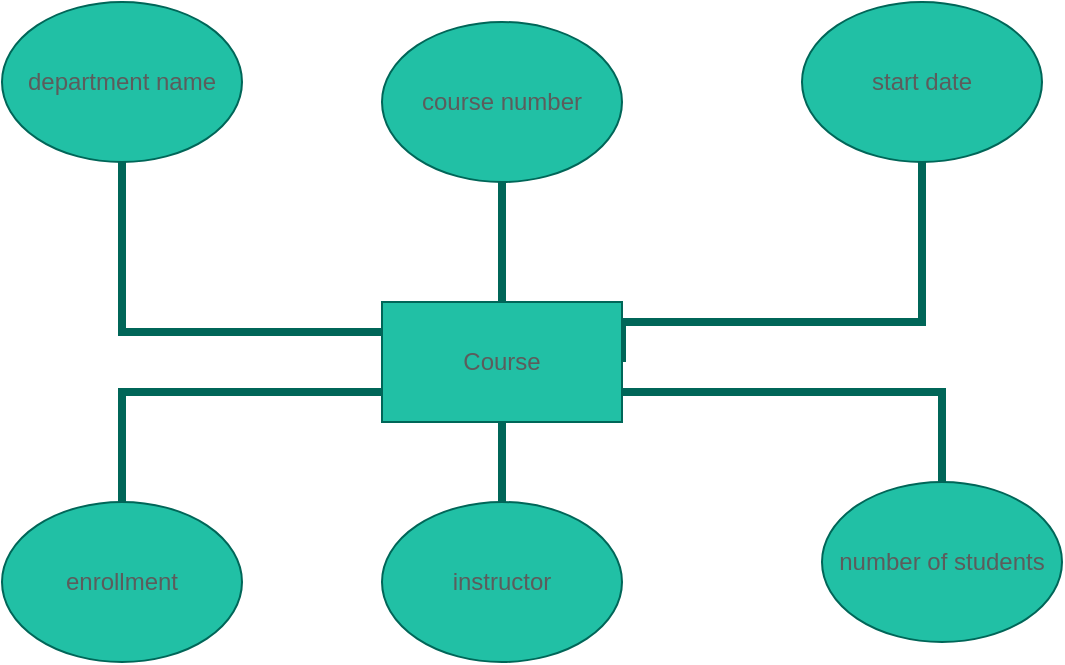 <mxfile>
    <diagram id="oa0MW-KlKo4J3MIbtXeA" name="Page-1">
        <mxGraphModel dx="1374" dy="790" grid="1" gridSize="10" guides="1" tooltips="1" connect="1" arrows="1" fold="1" page="1" pageScale="1" pageWidth="850" pageHeight="1100" math="0" shadow="0">
            <root>
                <mxCell id="0"/>
                <mxCell id="1" parent="0"/>
                <mxCell id="xwoSYG_yZG3x_fjva2nK-13" style="edgeStyle=orthogonalEdgeStyle;rounded=0;sketch=0;orthogonalLoop=1;jettySize=auto;html=1;exitX=0.5;exitY=0;exitDx=0;exitDy=0;entryX=0.5;entryY=1;entryDx=0;entryDy=0;fontColor=#5C5C5C;strokeColor=#006658;fillColor=#21C0A5;strokeWidth=4;endArrow=none;endFill=0;jumpSize=2;" edge="1" parent="1" source="xwoSYG_yZG3x_fjva2nK-6" target="xwoSYG_yZG3x_fjva2nK-8">
                    <mxGeometry relative="1" as="geometry"/>
                </mxCell>
                <mxCell id="xwoSYG_yZG3x_fjva2nK-14" style="edgeStyle=orthogonalEdgeStyle;rounded=0;sketch=0;orthogonalLoop=1;jettySize=auto;html=1;exitX=1;exitY=0.5;exitDx=0;exitDy=0;entryX=0.5;entryY=1;entryDx=0;entryDy=0;fontColor=#5C5C5C;strokeColor=#006658;strokeWidth=4;fillColor=#21C0A5;endArrow=none;endFill=0;jumpSize=2;" edge="1" parent="1" source="xwoSYG_yZG3x_fjva2nK-6" target="xwoSYG_yZG3x_fjva2nK-9">
                    <mxGeometry relative="1" as="geometry">
                        <Array as="points">
                            <mxPoint x="470" y="270"/>
                            <mxPoint x="620" y="270"/>
                        </Array>
                    </mxGeometry>
                </mxCell>
                <mxCell id="xwoSYG_yZG3x_fjva2nK-15" style="edgeStyle=orthogonalEdgeStyle;rounded=0;sketch=0;orthogonalLoop=1;jettySize=auto;html=1;exitX=0;exitY=0.25;exitDx=0;exitDy=0;entryX=0.5;entryY=1;entryDx=0;entryDy=0;fontColor=#5C5C5C;strokeColor=#006658;strokeWidth=4;fillColor=#21C0A5;endArrow=none;endFill=0;jumpSize=2;" edge="1" parent="1" source="xwoSYG_yZG3x_fjva2nK-6" target="xwoSYG_yZG3x_fjva2nK-7">
                    <mxGeometry relative="1" as="geometry"/>
                </mxCell>
                <mxCell id="xwoSYG_yZG3x_fjva2nK-16" style="edgeStyle=orthogonalEdgeStyle;rounded=0;sketch=0;orthogonalLoop=1;jettySize=auto;html=1;exitX=0;exitY=0.75;exitDx=0;exitDy=0;entryX=0.5;entryY=0;entryDx=0;entryDy=0;fontColor=#5C5C5C;strokeColor=#006658;strokeWidth=4;fillColor=#21C0A5;endArrow=none;endFill=0;jumpSize=2;" edge="1" parent="1" source="xwoSYG_yZG3x_fjva2nK-6" target="xwoSYG_yZG3x_fjva2nK-10">
                    <mxGeometry relative="1" as="geometry"/>
                </mxCell>
                <mxCell id="xwoSYG_yZG3x_fjva2nK-17" style="edgeStyle=orthogonalEdgeStyle;rounded=0;sketch=0;orthogonalLoop=1;jettySize=auto;html=1;exitX=0.5;exitY=1;exitDx=0;exitDy=0;fontColor=#5C5C5C;strokeColor=#006658;strokeWidth=4;fillColor=#21C0A5;endArrow=none;endFill=0;jumpSize=2;" edge="1" parent="1" source="xwoSYG_yZG3x_fjva2nK-6" target="xwoSYG_yZG3x_fjva2nK-11">
                    <mxGeometry relative="1" as="geometry"/>
                </mxCell>
                <mxCell id="xwoSYG_yZG3x_fjva2nK-18" style="edgeStyle=orthogonalEdgeStyle;rounded=0;sketch=0;orthogonalLoop=1;jettySize=auto;html=1;exitX=1;exitY=0.75;exitDx=0;exitDy=0;entryX=0.5;entryY=0;entryDx=0;entryDy=0;fontColor=#5C5C5C;strokeColor=#006658;strokeWidth=4;fillColor=#21C0A5;endArrow=none;endFill=0;jumpSize=2;" edge="1" parent="1" source="xwoSYG_yZG3x_fjva2nK-6" target="xwoSYG_yZG3x_fjva2nK-12">
                    <mxGeometry relative="1" as="geometry"/>
                </mxCell>
                <mxCell id="xwoSYG_yZG3x_fjva2nK-6" value="Course&lt;br&gt;" style="rounded=0;whiteSpace=wrap;html=1;sketch=0;fontColor=#5C5C5C;strokeColor=#006658;fillColor=#21C0A5;" vertex="1" parent="1">
                    <mxGeometry x="350" y="260" width="120" height="60" as="geometry"/>
                </mxCell>
                <mxCell id="xwoSYG_yZG3x_fjva2nK-7" value="department name" style="ellipse;whiteSpace=wrap;html=1;rounded=0;sketch=0;fontColor=#5C5C5C;strokeColor=#006658;fillColor=#21C0A5;" vertex="1" parent="1">
                    <mxGeometry x="160" y="110" width="120" height="80" as="geometry"/>
                </mxCell>
                <mxCell id="xwoSYG_yZG3x_fjva2nK-8" value="course number" style="ellipse;whiteSpace=wrap;html=1;rounded=0;sketch=0;fontColor=#5C5C5C;strokeColor=#006658;fillColor=#21C0A5;" vertex="1" parent="1">
                    <mxGeometry x="350" y="120" width="120" height="80" as="geometry"/>
                </mxCell>
                <mxCell id="xwoSYG_yZG3x_fjva2nK-9" value="start date" style="ellipse;whiteSpace=wrap;html=1;rounded=0;sketch=0;fontColor=#5C5C5C;strokeColor=#006658;fillColor=#21C0A5;" vertex="1" parent="1">
                    <mxGeometry x="560" y="110" width="120" height="80" as="geometry"/>
                </mxCell>
                <mxCell id="xwoSYG_yZG3x_fjva2nK-10" value="enrollment" style="ellipse;whiteSpace=wrap;html=1;rounded=0;sketch=0;fontColor=#5C5C5C;strokeColor=#006658;fillColor=#21C0A5;" vertex="1" parent="1">
                    <mxGeometry x="160" y="360" width="120" height="80" as="geometry"/>
                </mxCell>
                <mxCell id="xwoSYG_yZG3x_fjva2nK-11" value="instructor" style="ellipse;whiteSpace=wrap;html=1;rounded=0;sketch=0;fontColor=#5C5C5C;strokeColor=#006658;fillColor=#21C0A5;" vertex="1" parent="1">
                    <mxGeometry x="350" y="360" width="120" height="80" as="geometry"/>
                </mxCell>
                <mxCell id="xwoSYG_yZG3x_fjva2nK-12" value="number of students&lt;br&gt;" style="ellipse;whiteSpace=wrap;html=1;rounded=0;sketch=0;fontColor=#5C5C5C;strokeColor=#006658;fillColor=#21C0A5;" vertex="1" parent="1">
                    <mxGeometry x="570" y="350" width="120" height="80" as="geometry"/>
                </mxCell>
            </root>
        </mxGraphModel>
    </diagram>
</mxfile>